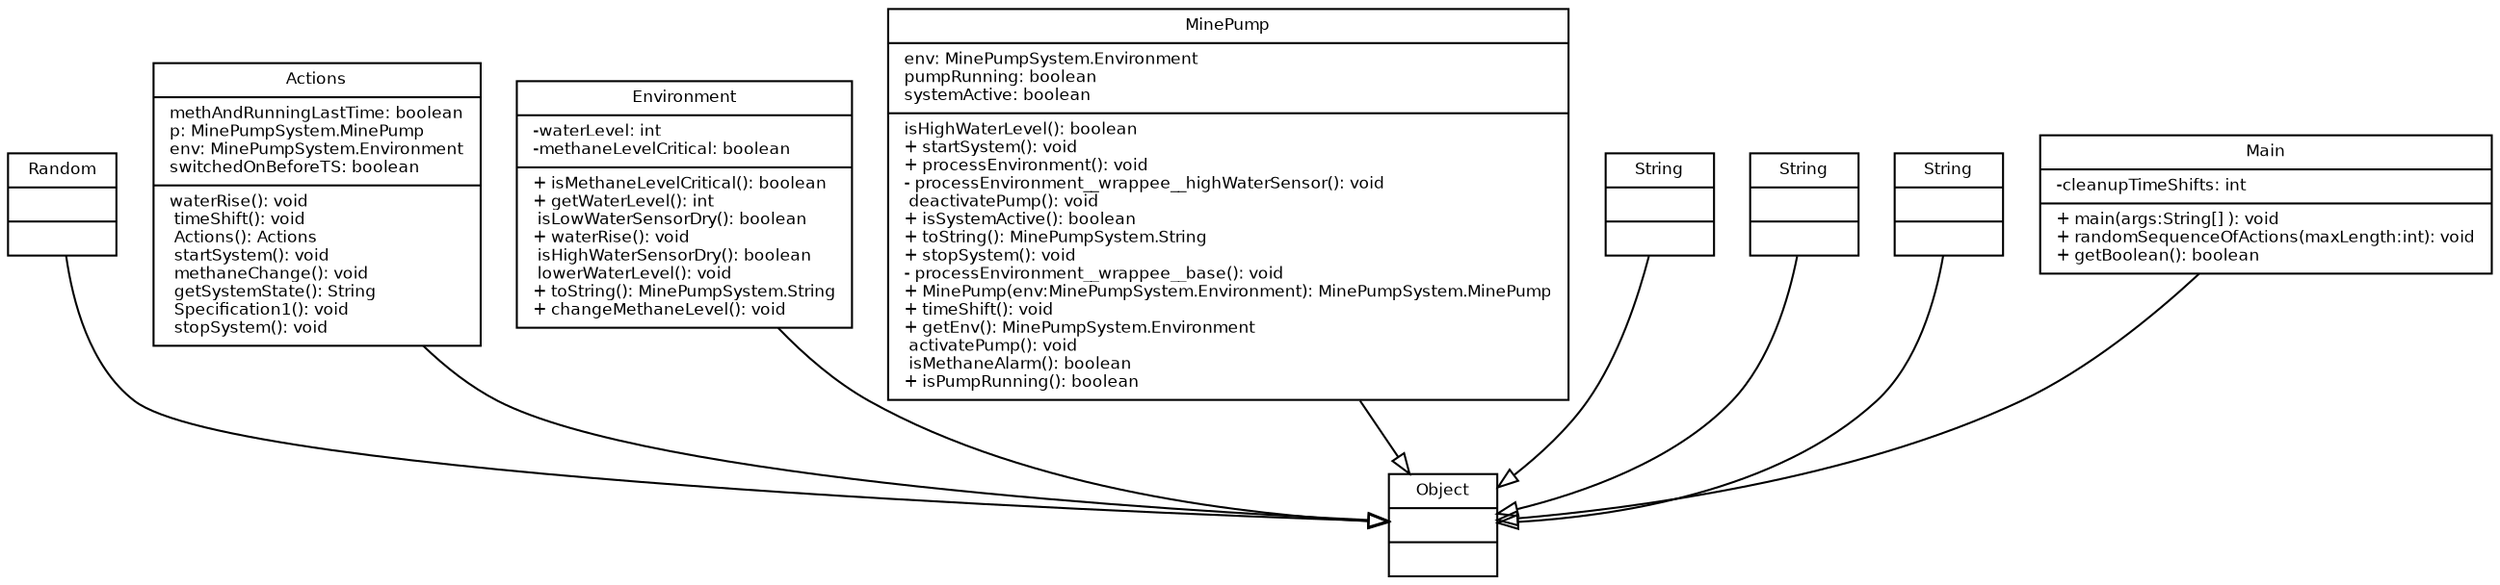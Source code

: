 digraph TypeHierarchy { 
        fontname = "Bitstream Vera Sans"
        fontsize = 8

        node [
                  fontname = "Bitstream Vera Sans"
                  fontsize = 8
                  shape = "record"
        ]

        edge [
                  fontname = "Bitstream Vera Sans"
                  fontsize = 8
        ]

        Random [
                  label = "{Random||}"
        ]

        Actions [
                  label = "{Actions|methAndRunningLastTime: boolean\lp: MinePumpSystem.MinePump\lenv: MinePumpSystem.Environment\lswitchedOnBeforeTS: boolean\l| waterRise(): void\l timeShift(): void\l Actions(): Actions\l startSystem(): void\l methaneChange(): void\l getSystemState(): String\l Specification1(): void\l stopSystem(): void\l}"
        ]

        MinePumpSystem_Environment [
                  label = "{Environment|-waterLevel: int\l-methaneLevelCritical: boolean\l|+ isMethaneLevelCritical(): boolean\l+ getWaterLevel(): int\l isLowWaterSensorDry(): boolean\l+ waterRise(): void\l isHighWaterSensorDry(): boolean\l lowerWaterLevel(): void\l+ toString(): MinePumpSystem.String\l+ changeMethaneLevel(): void\l}"
        ]

        MinePumpSystem_MinePump [
                  label = "{MinePump|env: MinePumpSystem.Environment\lpumpRunning: boolean\lsystemActive: boolean\l| isHighWaterLevel(): boolean\l+ startSystem(): void\l+ processEnvironment(): void\l- processEnvironment__wrappee__highWaterSensor(): void\l deactivatePump(): void\l+ isSystemActive(): boolean\l+ toString(): MinePumpSystem.String\l+ stopSystem(): void\l- processEnvironment__wrappee__base(): void\l+ MinePump(env:MinePumpSystem.Environment): MinePumpSystem.MinePump\l+ timeShift(): void\l+ getEnv(): MinePumpSystem.Environment\l activatePump(): void\l isMethaneAlarm(): boolean\l+ isPumpRunning(): boolean\l}"
        ]

        String [
                  label = "{String||}"
        ]

        java_lang_String [
                  label = "{String||}"
        ]

        java_lang_Object [
                  label = "{Object||}"
        ]

        MinePumpSystem_String [
                  label = "{String||}"
        ]

        Main [
                  label = "{Main|-cleanupTimeShifts: int\l|+ main(args:String[] ): void\l+ randomSequenceOfActions(maxLength:int): void\l+ getBoolean(): boolean\l}"
        ]

        edge [
                  arrowhead = "empty"
                  style = "solid"
                  arrowtail = "none"
        ]

        Random -> java_lang_Object
        Actions -> java_lang_Object
        MinePumpSystem_Environment -> java_lang_Object
        MinePumpSystem_MinePump -> java_lang_Object
        String -> java_lang_Object
        java_lang_String -> java_lang_Object
        MinePumpSystem_String -> java_lang_Object
        Main -> java_lang_Object
        edge [
                  arrowhead = "empty"
                  style = "dashed"
                  arrowtail = "none"
        ]

        edge [
                  arrowhead = "normal"
                  style = "solid"
                  arrowtail = "odot"
        ]

}